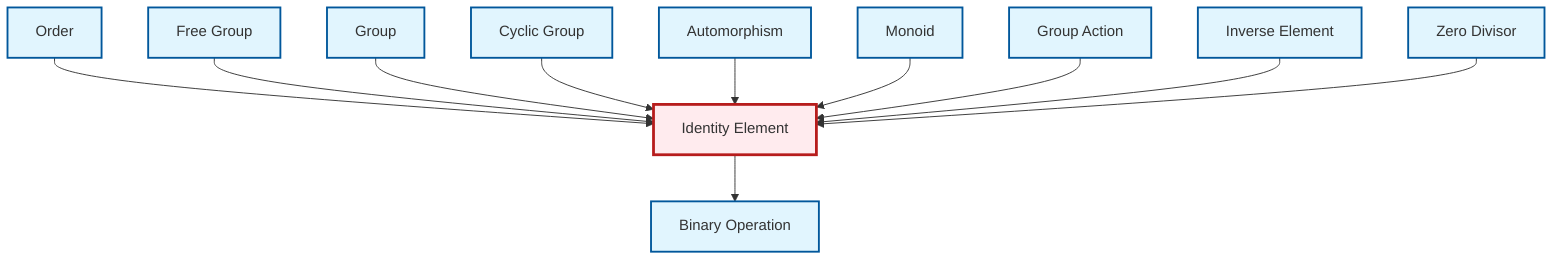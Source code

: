 graph TD
    classDef definition fill:#e1f5fe,stroke:#01579b,stroke-width:2px
    classDef theorem fill:#f3e5f5,stroke:#4a148c,stroke-width:2px
    classDef axiom fill:#fff3e0,stroke:#e65100,stroke-width:2px
    classDef example fill:#e8f5e9,stroke:#1b5e20,stroke-width:2px
    classDef current fill:#ffebee,stroke:#b71c1c,stroke-width:3px
    def-binary-operation["Binary Operation"]:::definition
    def-inverse-element["Inverse Element"]:::definition
    def-cyclic-group["Cyclic Group"]:::definition
    def-automorphism["Automorphism"]:::definition
    def-monoid["Monoid"]:::definition
    def-zero-divisor["Zero Divisor"]:::definition
    def-group-action["Group Action"]:::definition
    def-identity-element["Identity Element"]:::definition
    def-free-group["Free Group"]:::definition
    def-order["Order"]:::definition
    def-group["Group"]:::definition
    def-order --> def-identity-element
    def-free-group --> def-identity-element
    def-group --> def-identity-element
    def-cyclic-group --> def-identity-element
    def-automorphism --> def-identity-element
    def-monoid --> def-identity-element
    def-identity-element --> def-binary-operation
    def-group-action --> def-identity-element
    def-inverse-element --> def-identity-element
    def-zero-divisor --> def-identity-element
    class def-identity-element current